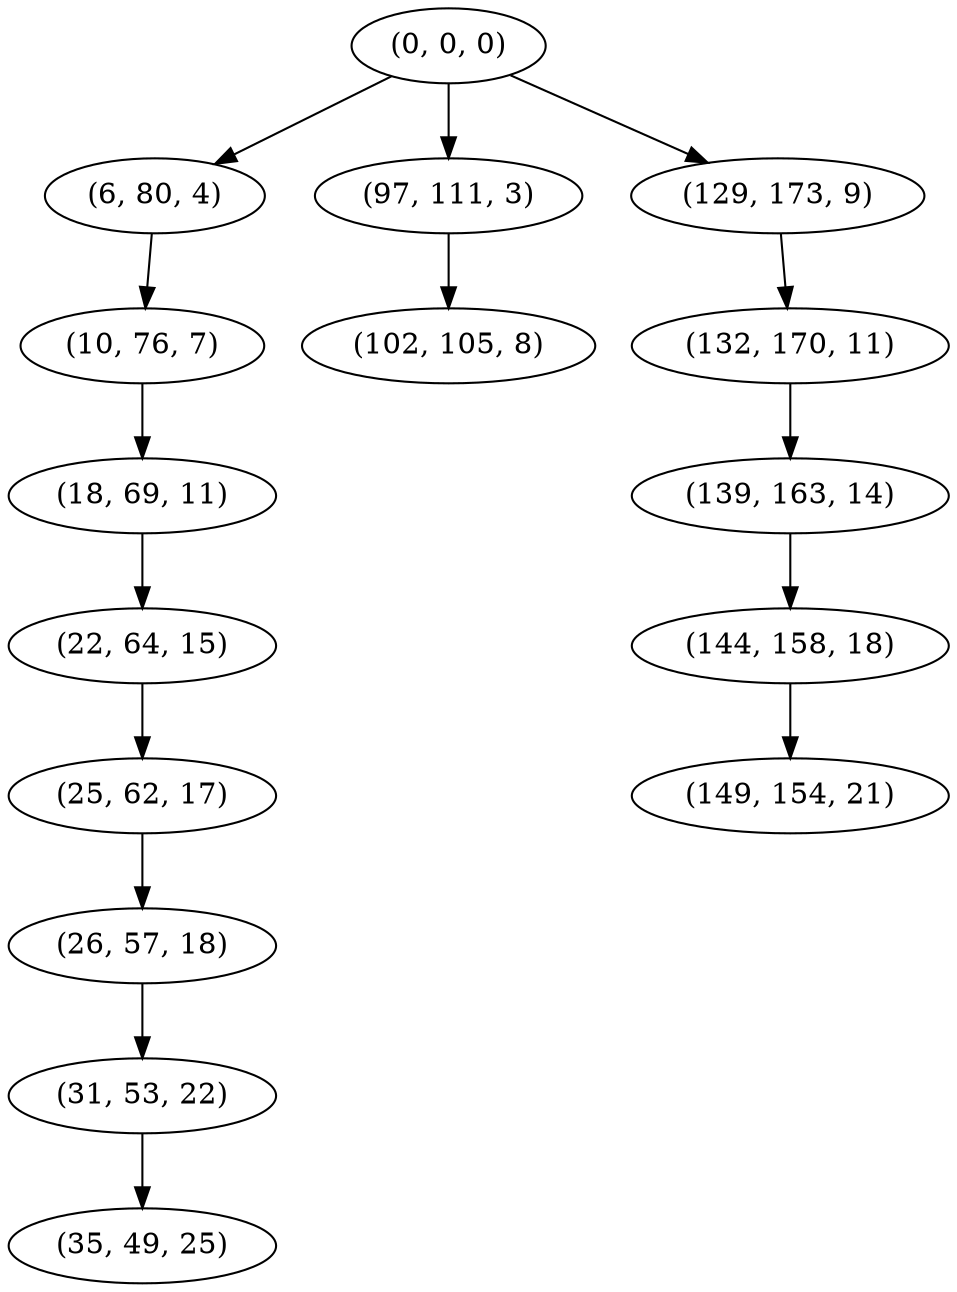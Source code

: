 digraph tree {
    "(0, 0, 0)";
    "(6, 80, 4)";
    "(10, 76, 7)";
    "(18, 69, 11)";
    "(22, 64, 15)";
    "(25, 62, 17)";
    "(26, 57, 18)";
    "(31, 53, 22)";
    "(35, 49, 25)";
    "(97, 111, 3)";
    "(102, 105, 8)";
    "(129, 173, 9)";
    "(132, 170, 11)";
    "(139, 163, 14)";
    "(144, 158, 18)";
    "(149, 154, 21)";
    "(0, 0, 0)" -> "(6, 80, 4)";
    "(0, 0, 0)" -> "(97, 111, 3)";
    "(0, 0, 0)" -> "(129, 173, 9)";
    "(6, 80, 4)" -> "(10, 76, 7)";
    "(10, 76, 7)" -> "(18, 69, 11)";
    "(18, 69, 11)" -> "(22, 64, 15)";
    "(22, 64, 15)" -> "(25, 62, 17)";
    "(25, 62, 17)" -> "(26, 57, 18)";
    "(26, 57, 18)" -> "(31, 53, 22)";
    "(31, 53, 22)" -> "(35, 49, 25)";
    "(97, 111, 3)" -> "(102, 105, 8)";
    "(129, 173, 9)" -> "(132, 170, 11)";
    "(132, 170, 11)" -> "(139, 163, 14)";
    "(139, 163, 14)" -> "(144, 158, 18)";
    "(144, 158, 18)" -> "(149, 154, 21)";
}

